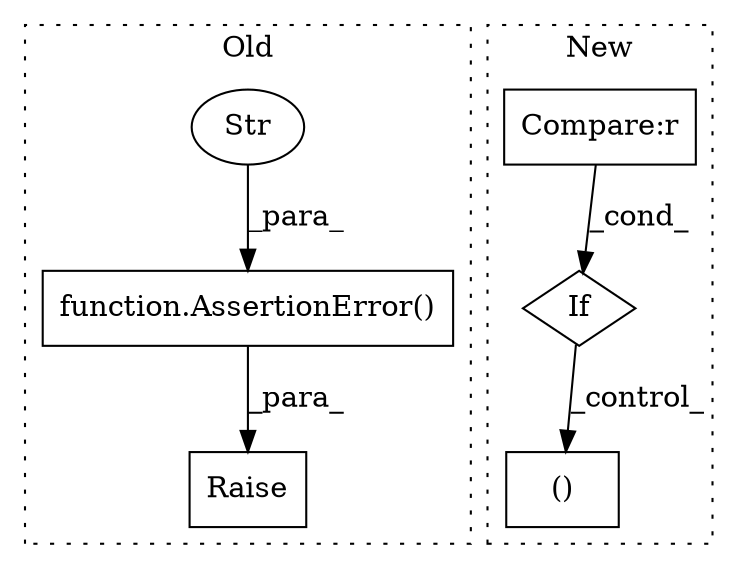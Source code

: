 digraph G {
subgraph cluster0 {
1 [label="function.AssertionError()" a="75" s="9131,9209" l="15,1" shape="box"];
3 [label="Raise" a="91" s="9125" l="6" shape="box"];
4 [label="Str" a="66" s="9146" l="63" shape="ellipse"];
label = "Old";
style="dotted";
}
subgraph cluster1 {
2 [label="()" a="54" s="6982" l="230" shape="box"];
5 [label="If" a="96" s="6801" l="3" shape="diamond"];
6 [label="Compare:r" a="40" s="6832" l="25" shape="box"];
label = "New";
style="dotted";
}
1 -> 3 [label="_para_"];
4 -> 1 [label="_para_"];
5 -> 2 [label="_control_"];
6 -> 5 [label="_cond_"];
}